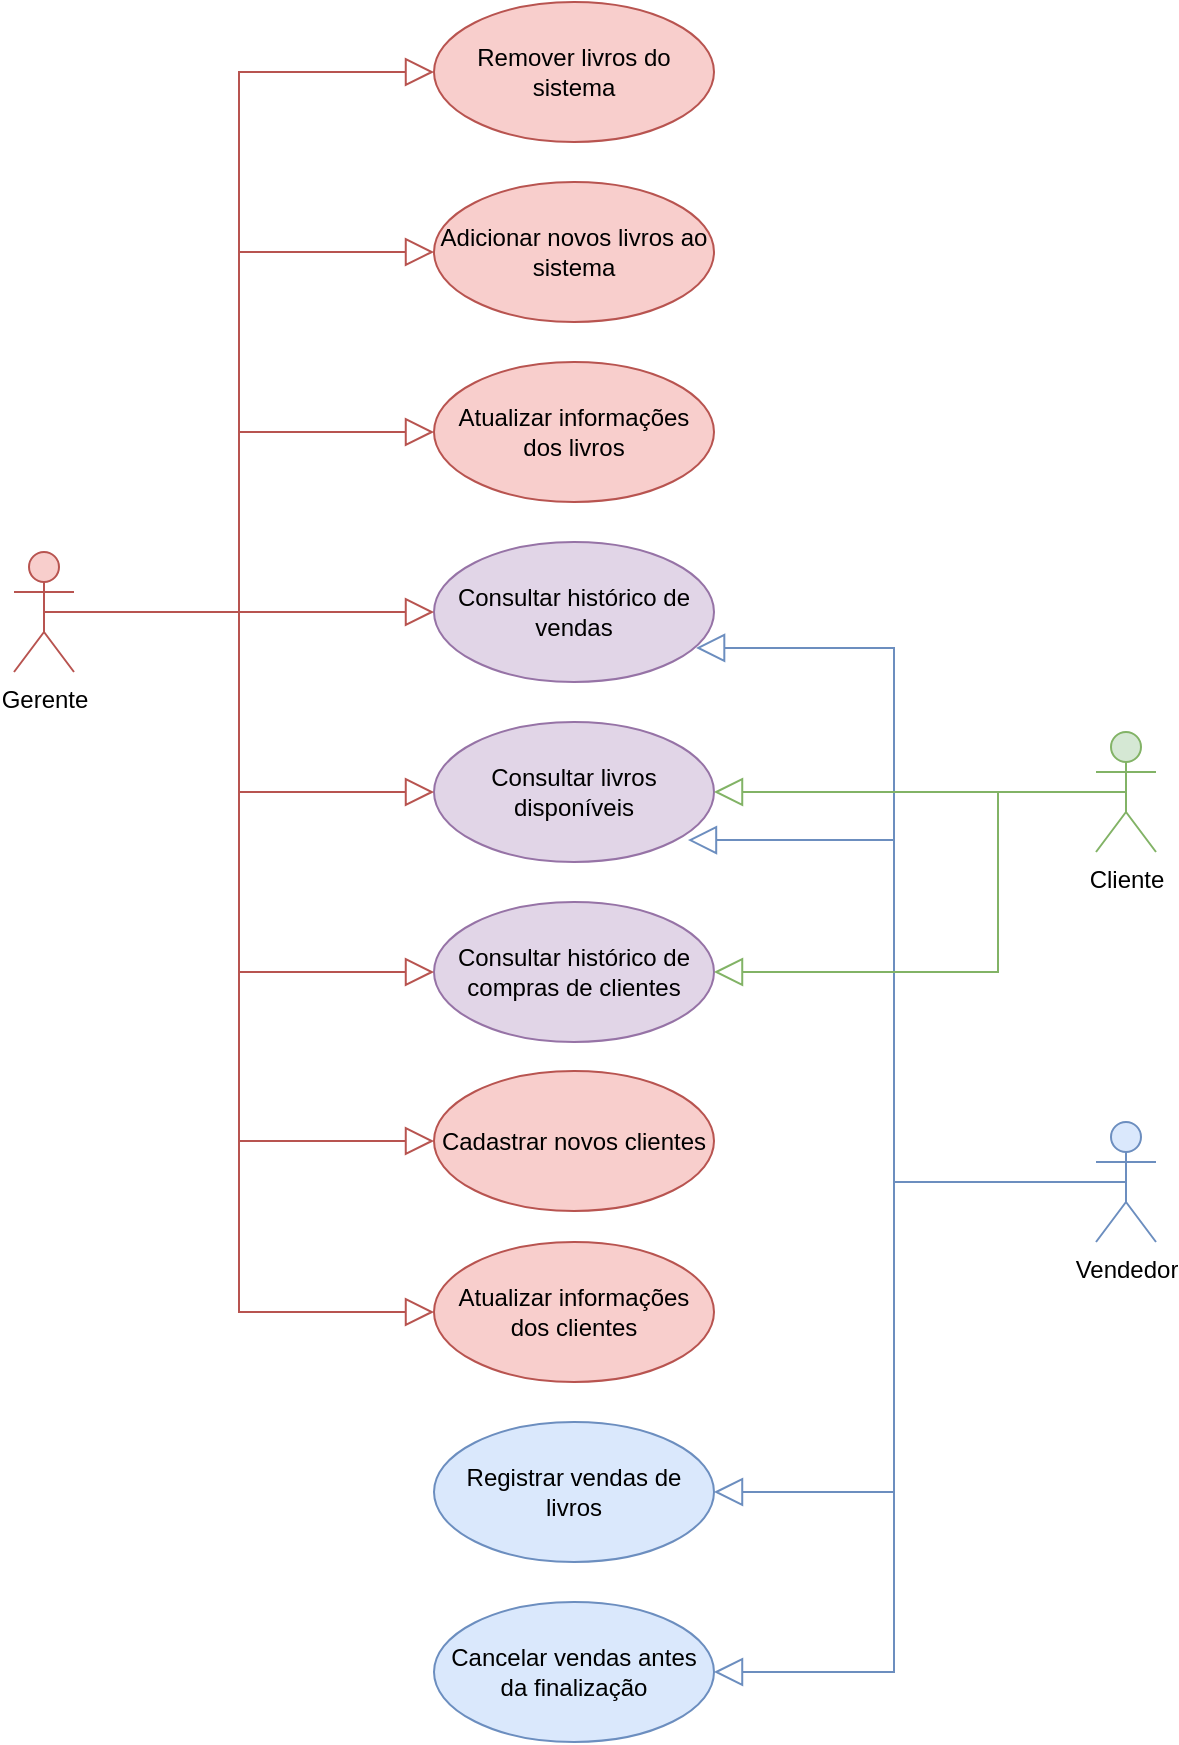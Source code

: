 <mxfile version="24.0.1" type="github">
  <diagram name="Página-1" id="TYP8ZKVgqOrXOaa8t1ww">
    <mxGraphModel dx="1434" dy="780" grid="1" gridSize="10" guides="1" tooltips="1" connect="1" arrows="1" fold="1" page="1" pageScale="1" pageWidth="827" pageHeight="1169" math="0" shadow="0">
      <root>
        <mxCell id="0" />
        <mxCell id="1" parent="0" />
        <mxCell id="1PUDBndks4Toq0aGScg_-1" value="Gerente" style="shape=umlActor;html=1;verticalLabelPosition=bottom;verticalAlign=top;align=center;fillColor=#f8cecc;strokeColor=#b85450;" vertex="1" parent="1">
          <mxGeometry x="128" y="425" width="30" height="60" as="geometry" />
        </mxCell>
        <mxCell id="1PUDBndks4Toq0aGScg_-2" value="Vendedor" style="shape=umlActor;html=1;verticalLabelPosition=bottom;verticalAlign=top;align=center;fillColor=#dae8fc;strokeColor=#6c8ebf;" vertex="1" parent="1">
          <mxGeometry x="669" y="710" width="30" height="60" as="geometry" />
        </mxCell>
        <mxCell id="1PUDBndks4Toq0aGScg_-4" value="Cliente" style="shape=umlActor;html=1;verticalLabelPosition=bottom;verticalAlign=top;align=center;fillColor=#d5e8d4;strokeColor=#82b366;" vertex="1" parent="1">
          <mxGeometry x="669" y="515" width="30" height="60" as="geometry" />
        </mxCell>
        <mxCell id="1PUDBndks4Toq0aGScg_-7" value="Adicionar novos livros ao sistema" style="ellipse;whiteSpace=wrap;html=1;fillColor=#f8cecc;strokeColor=#b85450;" vertex="1" parent="1">
          <mxGeometry x="338" y="240" width="140" height="70" as="geometry" />
        </mxCell>
        <mxCell id="1PUDBndks4Toq0aGScg_-9" value="Atualizar informações dos livros" style="ellipse;whiteSpace=wrap;html=1;fillColor=#f8cecc;strokeColor=#b85450;" vertex="1" parent="1">
          <mxGeometry x="338" y="330" width="140" height="70" as="geometry" />
        </mxCell>
        <mxCell id="1PUDBndks4Toq0aGScg_-10" value="Consultar histórico de vendas" style="ellipse;whiteSpace=wrap;html=1;fillColor=#e1d5e7;strokeColor=#9673a6;" vertex="1" parent="1">
          <mxGeometry x="338" y="420" width="140" height="70" as="geometry" />
        </mxCell>
        <mxCell id="1PUDBndks4Toq0aGScg_-11" value="Consultar livros disponíveis" style="ellipse;whiteSpace=wrap;html=1;fillColor=#e1d5e7;strokeColor=#9673a6;" vertex="1" parent="1">
          <mxGeometry x="338" y="510" width="140" height="70" as="geometry" />
        </mxCell>
        <mxCell id="1PUDBndks4Toq0aGScg_-12" value="Registrar vendas de livros" style="ellipse;whiteSpace=wrap;html=1;fillColor=#dae8fc;strokeColor=#6c8ebf;" vertex="1" parent="1">
          <mxGeometry x="338" y="860" width="140" height="70" as="geometry" />
        </mxCell>
        <mxCell id="1PUDBndks4Toq0aGScg_-13" value="Cancelar vendas antes da finalização" style="ellipse;whiteSpace=wrap;html=1;fillColor=#dae8fc;strokeColor=#6c8ebf;" vertex="1" parent="1">
          <mxGeometry x="338" y="950" width="140" height="70" as="geometry" />
        </mxCell>
        <mxCell id="1PUDBndks4Toq0aGScg_-14" value="Remover livros do sistema" style="ellipse;whiteSpace=wrap;html=1;fillColor=#f8cecc;strokeColor=#b85450;" vertex="1" parent="1">
          <mxGeometry x="338" y="150" width="140" height="70" as="geometry" />
        </mxCell>
        <mxCell id="1PUDBndks4Toq0aGScg_-15" value="Cadastrar novos clientes" style="ellipse;whiteSpace=wrap;html=1;fillColor=#f8cecc;strokeColor=#b85450;" vertex="1" parent="1">
          <mxGeometry x="338" y="684.5" width="140" height="70" as="geometry" />
        </mxCell>
        <mxCell id="1PUDBndks4Toq0aGScg_-16" value="Atualizar informações dos clientes" style="ellipse;whiteSpace=wrap;html=1;fillColor=#f8cecc;strokeColor=#b85450;" vertex="1" parent="1">
          <mxGeometry x="338" y="770" width="140" height="70" as="geometry" />
        </mxCell>
        <mxCell id="1PUDBndks4Toq0aGScg_-17" value="Consultar histórico de compras de clientes" style="ellipse;whiteSpace=wrap;html=1;fillColor=#e1d5e7;strokeColor=#9673a6;" vertex="1" parent="1">
          <mxGeometry x="338" y="600" width="140" height="70" as="geometry" />
        </mxCell>
        <mxCell id="1PUDBndks4Toq0aGScg_-19" value="" style="edgeStyle=elbowEdgeStyle;html=1;endArrow=block;endFill=0;endSize=12;verticalAlign=bottom;rounded=0;exitX=0.5;exitY=0.5;exitDx=0;exitDy=0;exitPerimeter=0;entryX=0;entryY=0.5;entryDx=0;entryDy=0;fillColor=#f8cecc;strokeColor=#b85450;" edge="1" parent="1" source="1PUDBndks4Toq0aGScg_-1" target="1PUDBndks4Toq0aGScg_-7">
          <mxGeometry width="160" relative="1" as="geometry">
            <mxPoint x="368" y="320" as="sourcePoint" />
            <mxPoint x="528" y="320" as="targetPoint" />
          </mxGeometry>
        </mxCell>
        <mxCell id="1PUDBndks4Toq0aGScg_-20" value="" style="edgeStyle=elbowEdgeStyle;html=1;endArrow=block;endFill=0;endSize=12;verticalAlign=bottom;rounded=0;exitX=0.5;exitY=0.5;exitDx=0;exitDy=0;exitPerimeter=0;entryX=0;entryY=0.5;entryDx=0;entryDy=0;fillColor=#f8cecc;strokeColor=#b85450;" edge="1" parent="1" source="1PUDBndks4Toq0aGScg_-1" target="1PUDBndks4Toq0aGScg_-9">
          <mxGeometry width="160" relative="1" as="geometry">
            <mxPoint x="368" y="520" as="sourcePoint" />
            <mxPoint x="528" y="520" as="targetPoint" />
          </mxGeometry>
        </mxCell>
        <mxCell id="1PUDBndks4Toq0aGScg_-21" value="" style="edgeStyle=elbowEdgeStyle;html=1;endArrow=block;endFill=0;endSize=12;verticalAlign=bottom;rounded=0;exitX=0.5;exitY=0.5;exitDx=0;exitDy=0;exitPerimeter=0;entryX=0;entryY=0.5;entryDx=0;entryDy=0;fillColor=#f8cecc;strokeColor=#b85450;" edge="1" parent="1" source="1PUDBndks4Toq0aGScg_-1" target="1PUDBndks4Toq0aGScg_-10">
          <mxGeometry width="160" relative="1" as="geometry">
            <mxPoint x="368" y="520" as="sourcePoint" />
            <mxPoint x="528" y="520" as="targetPoint" />
          </mxGeometry>
        </mxCell>
        <mxCell id="1PUDBndks4Toq0aGScg_-22" value="" style="edgeStyle=elbowEdgeStyle;html=1;endArrow=block;endFill=0;endSize=12;verticalAlign=bottom;rounded=0;exitX=0.5;exitY=0.5;exitDx=0;exitDy=0;exitPerimeter=0;entryX=0;entryY=0.5;entryDx=0;entryDy=0;fillColor=#f8cecc;strokeColor=#b85450;" edge="1" parent="1" source="1PUDBndks4Toq0aGScg_-1" target="1PUDBndks4Toq0aGScg_-11">
          <mxGeometry width="160" relative="1" as="geometry">
            <mxPoint x="368" y="620" as="sourcePoint" />
            <mxPoint x="528" y="620" as="targetPoint" />
          </mxGeometry>
        </mxCell>
        <mxCell id="1PUDBndks4Toq0aGScg_-42" value="" style="edgeStyle=elbowEdgeStyle;html=1;endArrow=block;endFill=0;endSize=12;verticalAlign=bottom;rounded=0;exitX=0.5;exitY=0.5;exitDx=0;exitDy=0;exitPerimeter=0;entryX=0;entryY=0.5;entryDx=0;entryDy=0;fillColor=#f8cecc;strokeColor=#b85450;" edge="1" parent="1" source="1PUDBndks4Toq0aGScg_-1" target="1PUDBndks4Toq0aGScg_-14">
          <mxGeometry width="160" relative="1" as="geometry">
            <mxPoint x="368" y="420" as="sourcePoint" />
            <mxPoint x="528" y="420" as="targetPoint" />
          </mxGeometry>
        </mxCell>
        <mxCell id="1PUDBndks4Toq0aGScg_-49" value="" style="edgeStyle=elbowEdgeStyle;html=1;endArrow=block;endFill=0;endSize=12;verticalAlign=bottom;rounded=0;exitX=0.5;exitY=0.5;exitDx=0;exitDy=0;exitPerimeter=0;entryX=0;entryY=0.5;entryDx=0;entryDy=0;fillColor=#f8cecc;strokeColor=#b85450;" edge="1" parent="1" source="1PUDBndks4Toq0aGScg_-1" target="1PUDBndks4Toq0aGScg_-17">
          <mxGeometry width="160" relative="1" as="geometry">
            <mxPoint x="368" y="660" as="sourcePoint" />
            <mxPoint x="528" y="660" as="targetPoint" />
          </mxGeometry>
        </mxCell>
        <mxCell id="1PUDBndks4Toq0aGScg_-54" value="" style="edgeStyle=elbowEdgeStyle;html=1;endArrow=block;endFill=0;endSize=12;verticalAlign=bottom;rounded=0;exitX=0.5;exitY=0.5;exitDx=0;exitDy=0;exitPerimeter=0;entryX=0;entryY=0.5;entryDx=0;entryDy=0;fillColor=#f8cecc;strokeColor=#b85450;" edge="1" parent="1" source="1PUDBndks4Toq0aGScg_-1" target="1PUDBndks4Toq0aGScg_-15">
          <mxGeometry width="160" relative="1" as="geometry">
            <mxPoint x="368" y="760" as="sourcePoint" />
            <mxPoint x="528" y="760" as="targetPoint" />
          </mxGeometry>
        </mxCell>
        <mxCell id="1PUDBndks4Toq0aGScg_-55" value="" style="edgeStyle=elbowEdgeStyle;html=1;endArrow=block;endFill=0;endSize=12;verticalAlign=bottom;rounded=0;exitX=0.5;exitY=0.5;exitDx=0;exitDy=0;exitPerimeter=0;entryX=0;entryY=0.5;entryDx=0;entryDy=0;fillColor=#f8cecc;strokeColor=#b85450;" edge="1" parent="1" source="1PUDBndks4Toq0aGScg_-1" target="1PUDBndks4Toq0aGScg_-16">
          <mxGeometry width="160" relative="1" as="geometry">
            <mxPoint x="368" y="760" as="sourcePoint" />
            <mxPoint x="528" y="760" as="targetPoint" />
          </mxGeometry>
        </mxCell>
        <mxCell id="1PUDBndks4Toq0aGScg_-64" value="" style="edgeStyle=elbowEdgeStyle;html=1;endArrow=block;endFill=0;endSize=12;verticalAlign=bottom;rounded=0;fillColor=#dae8fc;strokeColor=#6c8ebf;entryX=0.936;entryY=0.757;entryDx=0;entryDy=0;entryPerimeter=0;exitX=0.5;exitY=0.5;exitDx=0;exitDy=0;exitPerimeter=0;" edge="1" parent="1" source="1PUDBndks4Toq0aGScg_-2" target="1PUDBndks4Toq0aGScg_-10">
          <mxGeometry width="160" relative="1" as="geometry">
            <mxPoint x="688" y="810" as="sourcePoint" />
            <mxPoint x="778" y="660" as="targetPoint" />
            <Array as="points">
              <mxPoint x="568" y="560" />
            </Array>
          </mxGeometry>
        </mxCell>
        <mxCell id="1PUDBndks4Toq0aGScg_-65" value="" style="edgeStyle=elbowEdgeStyle;html=1;endArrow=block;endFill=0;endSize=12;verticalAlign=bottom;rounded=0;exitX=0.5;exitY=0.5;exitDx=0;exitDy=0;exitPerimeter=0;entryX=1;entryY=0.5;entryDx=0;entryDy=0;fillColor=#dae8fc;strokeColor=#6c8ebf;" edge="1" parent="1" source="1PUDBndks4Toq0aGScg_-2" target="1PUDBndks4Toq0aGScg_-12">
          <mxGeometry width="160" relative="1" as="geometry">
            <mxPoint x="598" y="830" as="sourcePoint" />
            <mxPoint x="758" y="830" as="targetPoint" />
            <Array as="points">
              <mxPoint x="568" y="780" />
            </Array>
          </mxGeometry>
        </mxCell>
        <mxCell id="1PUDBndks4Toq0aGScg_-66" value="" style="edgeStyle=elbowEdgeStyle;html=1;endArrow=block;endFill=0;endSize=12;verticalAlign=bottom;rounded=0;exitX=0.5;exitY=0.5;exitDx=0;exitDy=0;exitPerimeter=0;entryX=1;entryY=0.5;entryDx=0;entryDy=0;fillColor=#dae8fc;strokeColor=#6c8ebf;" edge="1" parent="1" source="1PUDBndks4Toq0aGScg_-2" target="1PUDBndks4Toq0aGScg_-13">
          <mxGeometry width="160" relative="1" as="geometry">
            <mxPoint x="368" y="760" as="sourcePoint" />
            <mxPoint x="528" y="760" as="targetPoint" />
            <Array as="points">
              <mxPoint x="568" y="820" />
            </Array>
          </mxGeometry>
        </mxCell>
        <mxCell id="1PUDBndks4Toq0aGScg_-67" value="" style="edgeStyle=elbowEdgeStyle;html=1;endArrow=block;endFill=0;endSize=12;verticalAlign=bottom;rounded=0;exitX=0.5;exitY=0.5;exitDx=0;exitDy=0;exitPerimeter=0;entryX=0.907;entryY=0.843;entryDx=0;entryDy=0;entryPerimeter=0;fillColor=#dae8fc;strokeColor=#6c8ebf;" edge="1" parent="1" source="1PUDBndks4Toq0aGScg_-2" target="1PUDBndks4Toq0aGScg_-11">
          <mxGeometry width="160" relative="1" as="geometry">
            <mxPoint x="638" y="830" as="sourcePoint" />
            <mxPoint x="798" y="830" as="targetPoint" />
            <Array as="points">
              <mxPoint x="568" y="600" />
            </Array>
          </mxGeometry>
        </mxCell>
        <mxCell id="1PUDBndks4Toq0aGScg_-70" value="" style="edgeStyle=elbowEdgeStyle;html=1;endArrow=block;endFill=0;endSize=12;verticalAlign=bottom;rounded=0;exitX=0.5;exitY=0.5;exitDx=0;exitDy=0;exitPerimeter=0;entryX=1;entryY=0.5;entryDx=0;entryDy=0;fillColor=#d5e8d4;strokeColor=#82b366;" edge="1" parent="1" source="1PUDBndks4Toq0aGScg_-4" target="1PUDBndks4Toq0aGScg_-17">
          <mxGeometry width="160" relative="1" as="geometry">
            <mxPoint x="399" y="660" as="sourcePoint" />
            <mxPoint x="559" y="660" as="targetPoint" />
            <Array as="points">
              <mxPoint x="620" y="610" />
              <mxPoint x="589" y="580" />
            </Array>
          </mxGeometry>
        </mxCell>
        <mxCell id="1PUDBndks4Toq0aGScg_-74" value="" style="edgeStyle=none;html=1;endArrow=block;endFill=0;endSize=12;verticalAlign=bottom;rounded=0;exitX=0.5;exitY=0.5;exitDx=0;exitDy=0;exitPerimeter=0;entryX=1;entryY=0.5;entryDx=0;entryDy=0;fillColor=#d5e8d4;strokeColor=#82b366;" edge="1" parent="1" source="1PUDBndks4Toq0aGScg_-4" target="1PUDBndks4Toq0aGScg_-11">
          <mxGeometry width="160" relative="1" as="geometry">
            <mxPoint x="399" y="560" as="sourcePoint" />
            <mxPoint x="559" y="560" as="targetPoint" />
          </mxGeometry>
        </mxCell>
      </root>
    </mxGraphModel>
  </diagram>
</mxfile>
